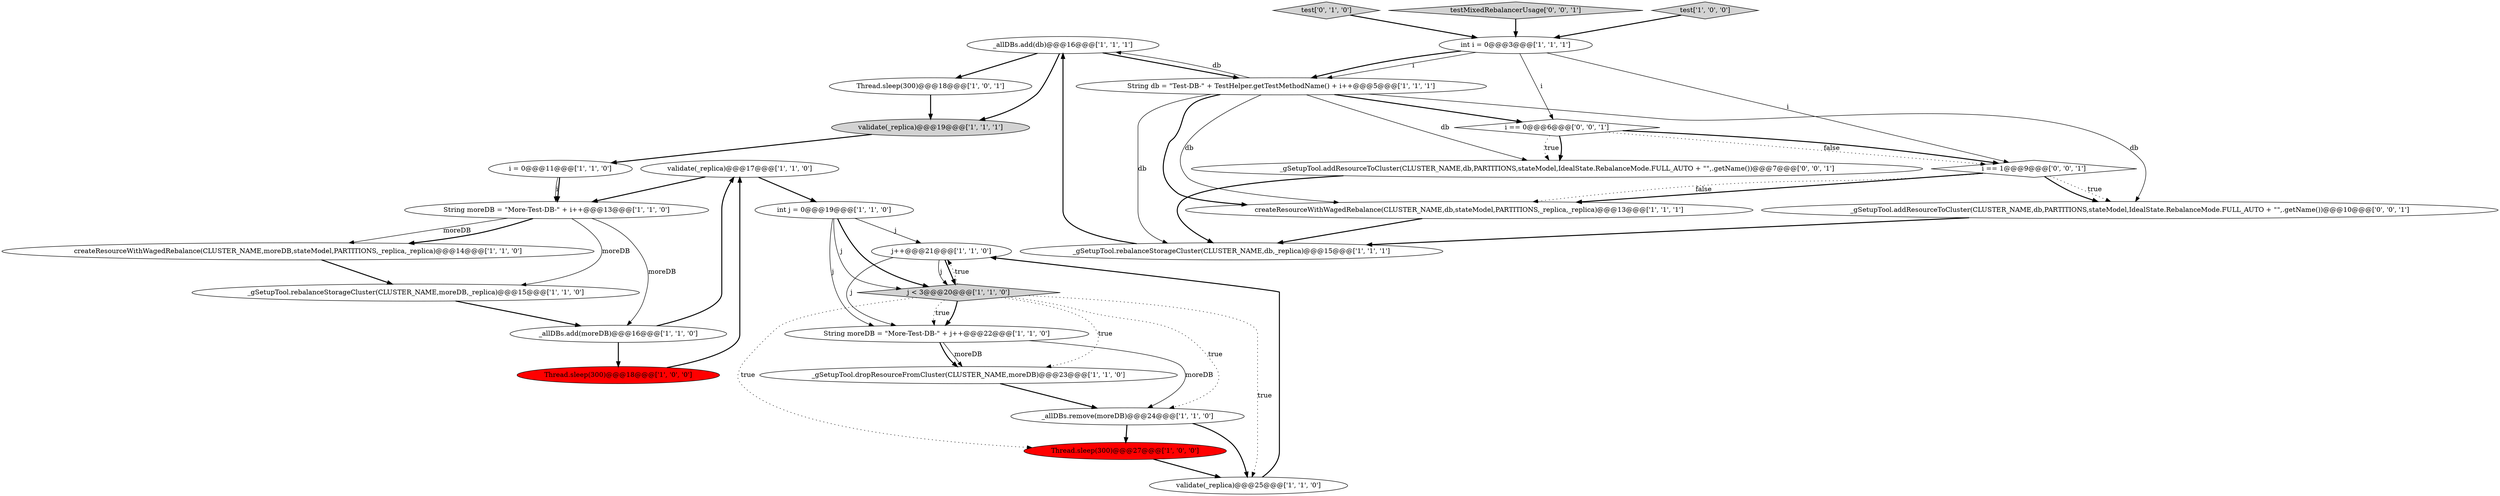 digraph {
11 [style = filled, label = "j++@@@21@@@['1', '1', '0']", fillcolor = white, shape = ellipse image = "AAA0AAABBB1BBB"];
13 [style = filled, label = "_allDBs.remove(moreDB)@@@24@@@['1', '1', '0']", fillcolor = white, shape = ellipse image = "AAA0AAABBB1BBB"];
12 [style = filled, label = "_allDBs.add(moreDB)@@@16@@@['1', '1', '0']", fillcolor = white, shape = ellipse image = "AAA0AAABBB1BBB"];
27 [style = filled, label = "i == 1@@@9@@@['0', '0', '1']", fillcolor = white, shape = diamond image = "AAA0AAABBB3BBB"];
10 [style = filled, label = "i = 0@@@11@@@['1', '1', '0']", fillcolor = white, shape = ellipse image = "AAA0AAABBB1BBB"];
3 [style = filled, label = "Thread.sleep(300)@@@18@@@['1', '0', '0']", fillcolor = red, shape = ellipse image = "AAA1AAABBB1BBB"];
25 [style = filled, label = "i == 0@@@6@@@['0', '0', '1']", fillcolor = white, shape = diamond image = "AAA0AAABBB3BBB"];
9 [style = filled, label = "_allDBs.add(db)@@@16@@@['1', '1', '1']", fillcolor = white, shape = ellipse image = "AAA0AAABBB1BBB"];
14 [style = filled, label = "Thread.sleep(300)@@@27@@@['1', '0', '0']", fillcolor = red, shape = ellipse image = "AAA1AAABBB1BBB"];
8 [style = filled, label = "validate(_replica)@@@25@@@['1', '1', '0']", fillcolor = white, shape = ellipse image = "AAA0AAABBB1BBB"];
5 [style = filled, label = "j < 3@@@20@@@['1', '1', '0']", fillcolor = lightgray, shape = diamond image = "AAA0AAABBB1BBB"];
16 [style = filled, label = "_gSetupTool.dropResourceFromCluster(CLUSTER_NAME,moreDB)@@@23@@@['1', '1', '0']", fillcolor = white, shape = ellipse image = "AAA0AAABBB1BBB"];
15 [style = filled, label = "_gSetupTool.rebalanceStorageCluster(CLUSTER_NAME,moreDB,_replica)@@@15@@@['1', '1', '0']", fillcolor = white, shape = ellipse image = "AAA0AAABBB1BBB"];
28 [style = filled, label = "_gSetupTool.addResourceToCluster(CLUSTER_NAME,db,PARTITIONS,stateModel,IdealState.RebalanceMode.FULL_AUTO + \"\",.getName())@@@7@@@['0', '0', '1']", fillcolor = white, shape = ellipse image = "AAA0AAABBB3BBB"];
17 [style = filled, label = "int i = 0@@@3@@@['1', '1', '1']", fillcolor = white, shape = ellipse image = "AAA0AAABBB1BBB"];
23 [style = filled, label = "test['0', '1', '0']", fillcolor = lightgray, shape = diamond image = "AAA0AAABBB2BBB"];
26 [style = filled, label = "_gSetupTool.addResourceToCluster(CLUSTER_NAME,db,PARTITIONS,stateModel,IdealState.RebalanceMode.FULL_AUTO + \"\",.getName())@@@10@@@['0', '0', '1']", fillcolor = white, shape = ellipse image = "AAA0AAABBB3BBB"];
0 [style = filled, label = "String db = \"Test-DB-\" + TestHelper.getTestMethodName() + i++@@@5@@@['1', '1', '1']", fillcolor = white, shape = ellipse image = "AAA0AAABBB1BBB"];
7 [style = filled, label = "String moreDB = \"More-Test-DB-\" + i++@@@13@@@['1', '1', '0']", fillcolor = white, shape = ellipse image = "AAA0AAABBB1BBB"];
18 [style = filled, label = "_gSetupTool.rebalanceStorageCluster(CLUSTER_NAME,db,_replica)@@@15@@@['1', '1', '1']", fillcolor = white, shape = ellipse image = "AAA0AAABBB1BBB"];
20 [style = filled, label = "createResourceWithWagedRebalance(CLUSTER_NAME,moreDB,stateModel,PARTITIONS,_replica,_replica)@@@14@@@['1', '1', '0']", fillcolor = white, shape = ellipse image = "AAA0AAABBB1BBB"];
19 [style = filled, label = "validate(_replica)@@@19@@@['1', '1', '1']", fillcolor = lightgray, shape = ellipse image = "AAA0AAABBB1BBB"];
24 [style = filled, label = "testMixedRebalancerUsage['0', '0', '1']", fillcolor = lightgray, shape = diamond image = "AAA0AAABBB3BBB"];
22 [style = filled, label = "validate(_replica)@@@17@@@['1', '1', '0']", fillcolor = white, shape = ellipse image = "AAA0AAABBB1BBB"];
21 [style = filled, label = "String moreDB = \"More-Test-DB-\" + j++@@@22@@@['1', '1', '0']", fillcolor = white, shape = ellipse image = "AAA0AAABBB1BBB"];
4 [style = filled, label = "int j = 0@@@19@@@['1', '1', '0']", fillcolor = white, shape = ellipse image = "AAA0AAABBB1BBB"];
2 [style = filled, label = "Thread.sleep(300)@@@18@@@['1', '0', '1']", fillcolor = white, shape = ellipse image = "AAA0AAABBB1BBB"];
1 [style = filled, label = "test['1', '0', '0']", fillcolor = lightgray, shape = diamond image = "AAA0AAABBB1BBB"];
6 [style = filled, label = "createResourceWithWagedRebalance(CLUSTER_NAME,db,stateModel,PARTITIONS,_replica,_replica)@@@13@@@['1', '1', '1']", fillcolor = white, shape = ellipse image = "AAA0AAABBB1BBB"];
4->11 [style = solid, label="j"];
7->20 [style = solid, label="moreDB"];
5->14 [style = dotted, label="true"];
16->13 [style = bold, label=""];
25->28 [style = bold, label=""];
17->0 [style = solid, label="i"];
0->18 [style = solid, label="db"];
2->19 [style = bold, label=""];
28->18 [style = bold, label=""];
9->0 [style = bold, label=""];
0->26 [style = solid, label="db"];
21->16 [style = solid, label="moreDB"];
11->5 [style = solid, label="j"];
0->6 [style = bold, label=""];
21->13 [style = solid, label="moreDB"];
9->2 [style = bold, label=""];
0->6 [style = solid, label="db"];
6->18 [style = bold, label=""];
27->26 [style = dotted, label="true"];
0->28 [style = solid, label="db"];
25->27 [style = dotted, label="false"];
17->25 [style = solid, label="i"];
19->10 [style = bold, label=""];
25->28 [style = dotted, label="true"];
7->20 [style = bold, label=""];
0->9 [style = solid, label="db"];
3->22 [style = bold, label=""];
10->7 [style = bold, label=""];
4->21 [style = solid, label="j"];
22->7 [style = bold, label=""];
27->6 [style = bold, label=""];
11->21 [style = solid, label="j"];
1->17 [style = bold, label=""];
22->4 [style = bold, label=""];
5->21 [style = bold, label=""];
25->27 [style = bold, label=""];
4->5 [style = solid, label="j"];
11->5 [style = bold, label=""];
5->13 [style = dotted, label="true"];
5->11 [style = dotted, label="true"];
17->0 [style = bold, label=""];
0->25 [style = bold, label=""];
27->6 [style = dotted, label="false"];
24->17 [style = bold, label=""];
5->16 [style = dotted, label="true"];
18->9 [style = bold, label=""];
21->16 [style = bold, label=""];
9->19 [style = bold, label=""];
23->17 [style = bold, label=""];
5->21 [style = dotted, label="true"];
15->12 [style = bold, label=""];
7->12 [style = solid, label="moreDB"];
12->3 [style = bold, label=""];
14->8 [style = bold, label=""];
7->15 [style = solid, label="moreDB"];
13->8 [style = bold, label=""];
5->8 [style = dotted, label="true"];
10->7 [style = solid, label="i"];
20->15 [style = bold, label=""];
8->11 [style = bold, label=""];
4->5 [style = bold, label=""];
13->14 [style = bold, label=""];
12->22 [style = bold, label=""];
17->27 [style = solid, label="i"];
26->18 [style = bold, label=""];
27->26 [style = bold, label=""];
}
